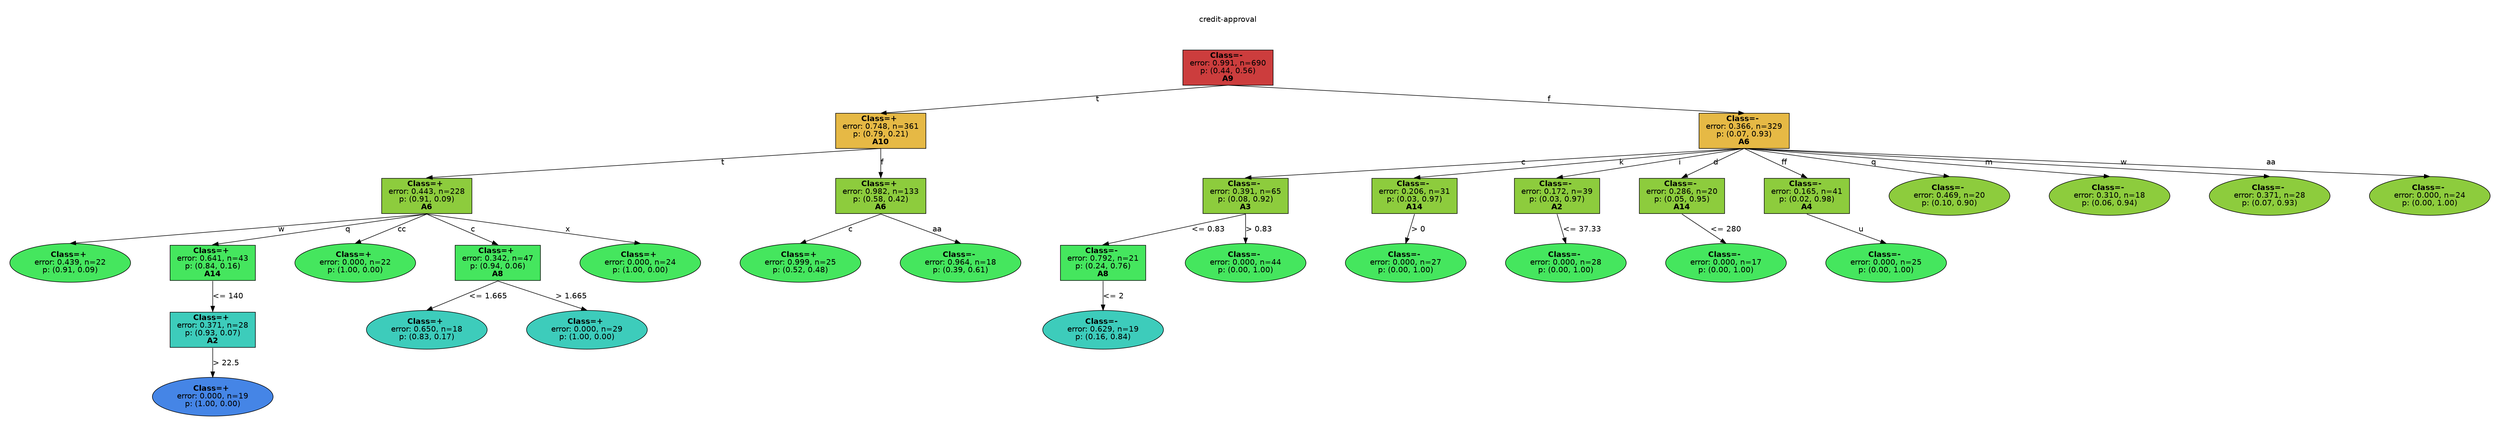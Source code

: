 digraph Tree {
splines=false;
graph [pad=".25", ranksep="0.5", nodesep="1"];
node [shape=rect, style="filled", color="black", fontname="helvetica",fillcolor="white"] ;
edge [fontname="helvetica"] ;
0 [label="credit-approval", shape=plaintext];
0:s -> 1:n [style=invis];   
1 [label=<<b> Class=- </b> <br/> error: 0.991, n=690 <br/> p: (0.44, 0.56) <br/><b>A9</b>>, fillcolor="0.000 0.7 0.800", shape="rect"];
2 [label=<<b> Class=+ </b> <br/> error: 0.748, n=361 <br/> p: (0.79, 0.21) <br/><b>A10</b>>, fillcolor="0.120 0.7 0.900", shape="rect"];
1:s -> 2:n [label="t"] ;
3 [label=<<b> Class=+ </b> <br/> error: 0.443, n=228 <br/> p: (0.91, 0.09) <br/><b>A6</b>>, fillcolor="0.240 0.7 0.800", shape="rect"];
2:s -> 3:n [label="t"] ;
4 [label=<<b> Class=+ </b> <br/> error: 0.439, n=22 <br/> p: (0.91, 0.09) >, fillcolor="0.360 0.7 0.900", shape="oval"];
3:s -> 4:n [label="w"] ;
5 [label=<<b> Class=+ </b> <br/> error: 0.641, n=43 <br/> p: (0.84, 0.16) <br/><b>A14</b>>, fillcolor="0.360 0.7 0.900", shape="rect"];
3:s -> 5:n [label="q"] ;
6 [label=<<b> Class=+ </b> <br/> error: 0.371, n=28 <br/> p: (0.93, 0.07) <br/><b>A2</b>>, fillcolor="0.480 0.7 0.800", shape="rect"];
5:s -> 6:n [label="<= 140"] ;
7 [label=<<b> Class=+ </b> <br/> error: 0.000, n=19 <br/> p: (1.00, 0.00) >, fillcolor="0.600 0.7 0.900", shape="oval"];
6:s -> 7:n [label="> 22.5"] ;
8 [label=<<b> Class=+ </b> <br/> error: 0.000, n=22 <br/> p: (1.00, 0.00) >, fillcolor="0.360 0.7 0.900", shape="oval"];
3:s -> 8:n [label="cc"] ;
9 [label=<<b> Class=+ </b> <br/> error: 0.342, n=47 <br/> p: (0.94, 0.06) <br/><b>A8</b>>, fillcolor="0.360 0.7 0.900", shape="rect"];
3:s -> 9:n [label="c"] ;
10 [label=<<b> Class=+ </b> <br/> error: 0.650, n=18 <br/> p: (0.83, 0.17) >, fillcolor="0.480 0.7 0.800", shape="oval"];
9:s -> 10:n [label="<= 1.665"] ;
11 [label=<<b> Class=+ </b> <br/> error: 0.000, n=29 <br/> p: (1.00, 0.00) >, fillcolor="0.480 0.7 0.800", shape="oval"];
9:s -> 11:n [label="> 1.665"] ;
12 [label=<<b> Class=+ </b> <br/> error: 0.000, n=24 <br/> p: (1.00, 0.00) >, fillcolor="0.360 0.7 0.900", shape="oval"];
3:s -> 12:n [label="x"] ;
13 [label=<<b> Class=+ </b> <br/> error: 0.982, n=133 <br/> p: (0.58, 0.42) <br/><b>A6</b>>, fillcolor="0.240 0.7 0.800", shape="rect"];
2:s -> 13:n [label="f"] ;
14 [label=<<b> Class=+ </b> <br/> error: 0.999, n=25 <br/> p: (0.52, 0.48) >, fillcolor="0.360 0.7 0.900", shape="oval"];
13:s -> 14:n [label="c"] ;
15 [label=<<b> Class=- </b> <br/> error: 0.964, n=18 <br/> p: (0.39, 0.61) >, fillcolor="0.360 0.7 0.900", shape="oval"];
13:s -> 15:n [label="aa"] ;
16 [label=<<b> Class=- </b> <br/> error: 0.366, n=329 <br/> p: (0.07, 0.93) <br/><b>A6</b>>, fillcolor="0.120 0.7 0.900", shape="rect"];
1:s -> 16:n [label="f"] ;
17 [label=<<b> Class=- </b> <br/> error: 0.391, n=65 <br/> p: (0.08, 0.92) <br/><b>A3</b>>, fillcolor="0.240 0.7 0.800", shape="rect"];
16:s -> 17:n [label="c"] ;
18 [label=<<b> Class=- </b> <br/> error: 0.792, n=21 <br/> p: (0.24, 0.76) <br/><b>A8</b>>, fillcolor="0.360 0.7 0.900", shape="rect"];
17:s -> 18:n [label="<= 0.83"] ;
19 [label=<<b> Class=- </b> <br/> error: 0.629, n=19 <br/> p: (0.16, 0.84) >, fillcolor="0.480 0.7 0.800", shape="oval"];
18:s -> 19:n [label="<= 2"] ;
20 [label=<<b> Class=- </b> <br/> error: 0.000, n=44 <br/> p: (0.00, 1.00) >, fillcolor="0.360 0.7 0.900", shape="oval"];
17:s -> 20:n [label="> 0.83"] ;
21 [label=<<b> Class=- </b> <br/> error: 0.206, n=31 <br/> p: (0.03, 0.97) <br/><b>A14</b>>, fillcolor="0.240 0.7 0.800", shape="rect"];
16:s -> 21:n [label="k"] ;
22 [label=<<b> Class=- </b> <br/> error: 0.000, n=27 <br/> p: (0.00, 1.00) >, fillcolor="0.360 0.7 0.900", shape="oval"];
21:s -> 22:n [label="> 0"] ;
23 [label=<<b> Class=- </b> <br/> error: 0.172, n=39 <br/> p: (0.03, 0.97) <br/><b>A2</b>>, fillcolor="0.240 0.7 0.800", shape="rect"];
16:s -> 23:n [label="i"] ;
24 [label=<<b> Class=- </b> <br/> error: 0.000, n=28 <br/> p: (0.00, 1.00) >, fillcolor="0.360 0.7 0.900", shape="oval"];
23:s -> 24:n [label="<= 37.33"] ;
25 [label=<<b> Class=- </b> <br/> error: 0.286, n=20 <br/> p: (0.05, 0.95) <br/><b>A14</b>>, fillcolor="0.240 0.7 0.800", shape="rect"];
16:s -> 25:n [label="d"] ;
26 [label=<<b> Class=- </b> <br/> error: 0.000, n=17 <br/> p: (0.00, 1.00) >, fillcolor="0.360 0.7 0.900", shape="oval"];
25:s -> 26:n [label="<= 280"] ;
27 [label=<<b> Class=- </b> <br/> error: 0.165, n=41 <br/> p: (0.02, 0.98) <br/><b>A4</b>>, fillcolor="0.240 0.7 0.800", shape="rect"];
16:s -> 27:n [label="ff"] ;
28 [label=<<b> Class=- </b> <br/> error: 0.000, n=25 <br/> p: (0.00, 1.00) >, fillcolor="0.360 0.7 0.900", shape="oval"];
27:s -> 28:n [label="u"] ;
29 [label=<<b> Class=- </b> <br/> error: 0.469, n=20 <br/> p: (0.10, 0.90) >, fillcolor="0.240 0.7 0.800", shape="oval"];
16:s -> 29:n [label="q"] ;
30 [label=<<b> Class=- </b> <br/> error: 0.310, n=18 <br/> p: (0.06, 0.94) >, fillcolor="0.240 0.7 0.800", shape="oval"];
16:s -> 30:n [label="m"] ;
31 [label=<<b> Class=- </b> <br/> error: 0.371, n=28 <br/> p: (0.07, 0.93) >, fillcolor="0.240 0.7 0.800", shape="oval"];
16:s -> 31:n [label="w"] ;
32 [label=<<b> Class=- </b> <br/> error: 0.000, n=24 <br/> p: (0.00, 1.00) >, fillcolor="0.240 0.7 0.800", shape="oval"];
16:s -> 32:n [label="aa"] ;

}